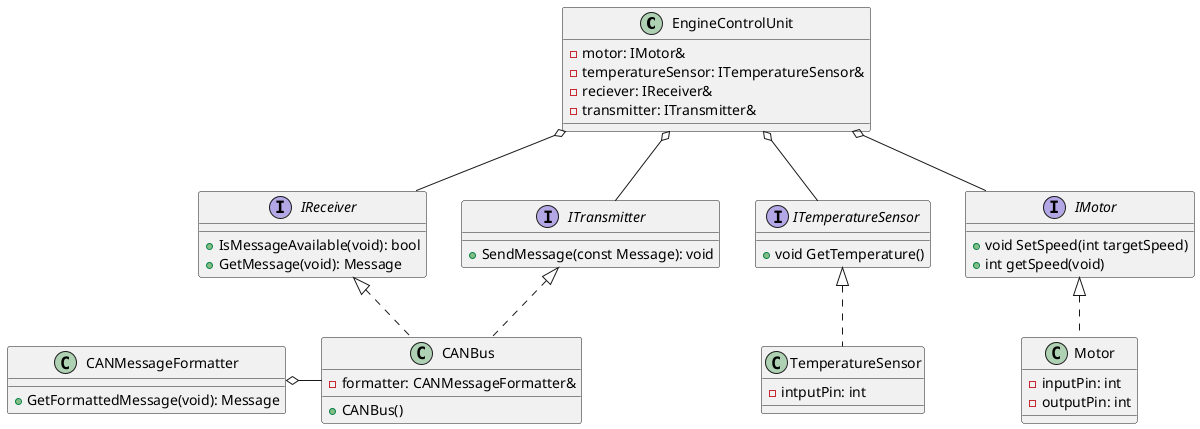 @startuml EngineControlUnit
class EngineControlUnit{
- motor: IMotor&
- temperatureSensor: ITemperatureSensor&
- reciever: IReceiver&
- transmitter: ITransmitter&
}

class TemperatureSensor{
- intputPin: int
}

class Motor{
- inputPin: int
- outputPin: int
}

interface IMotor{
+ void SetSpeed(int targetSpeed)
+ int getSpeed(void)
}

interface ITemperatureSensor{
+ void GetTemperature()
}

class CANBus {
- formatter: CANMessageFormatter&
+ CANBus()
}

class CANMessageFormatter{
+ GetFormattedMessage(void): Message
}

interface ITransmitter {
+ SendMessage(const Message): void
}

interface IReceiver {
+ IsMessageAvailable(void): bool
+ GetMessage(void): Message
}

EngineControlUnit o-- IMotor
EngineControlUnit o-- ITemperatureSensor 
EngineControlUnit o-- ITransmitter
EngineControlUnit o-- IReceiver

Motor .u.|> IMotor

TemperatureSensor .u.|> ITemperatureSensor

CANBus .u.|> ITransmitter
CANBus .u.|> IReceiver
CANBus -l-o CANMessageFormatter

@enduml